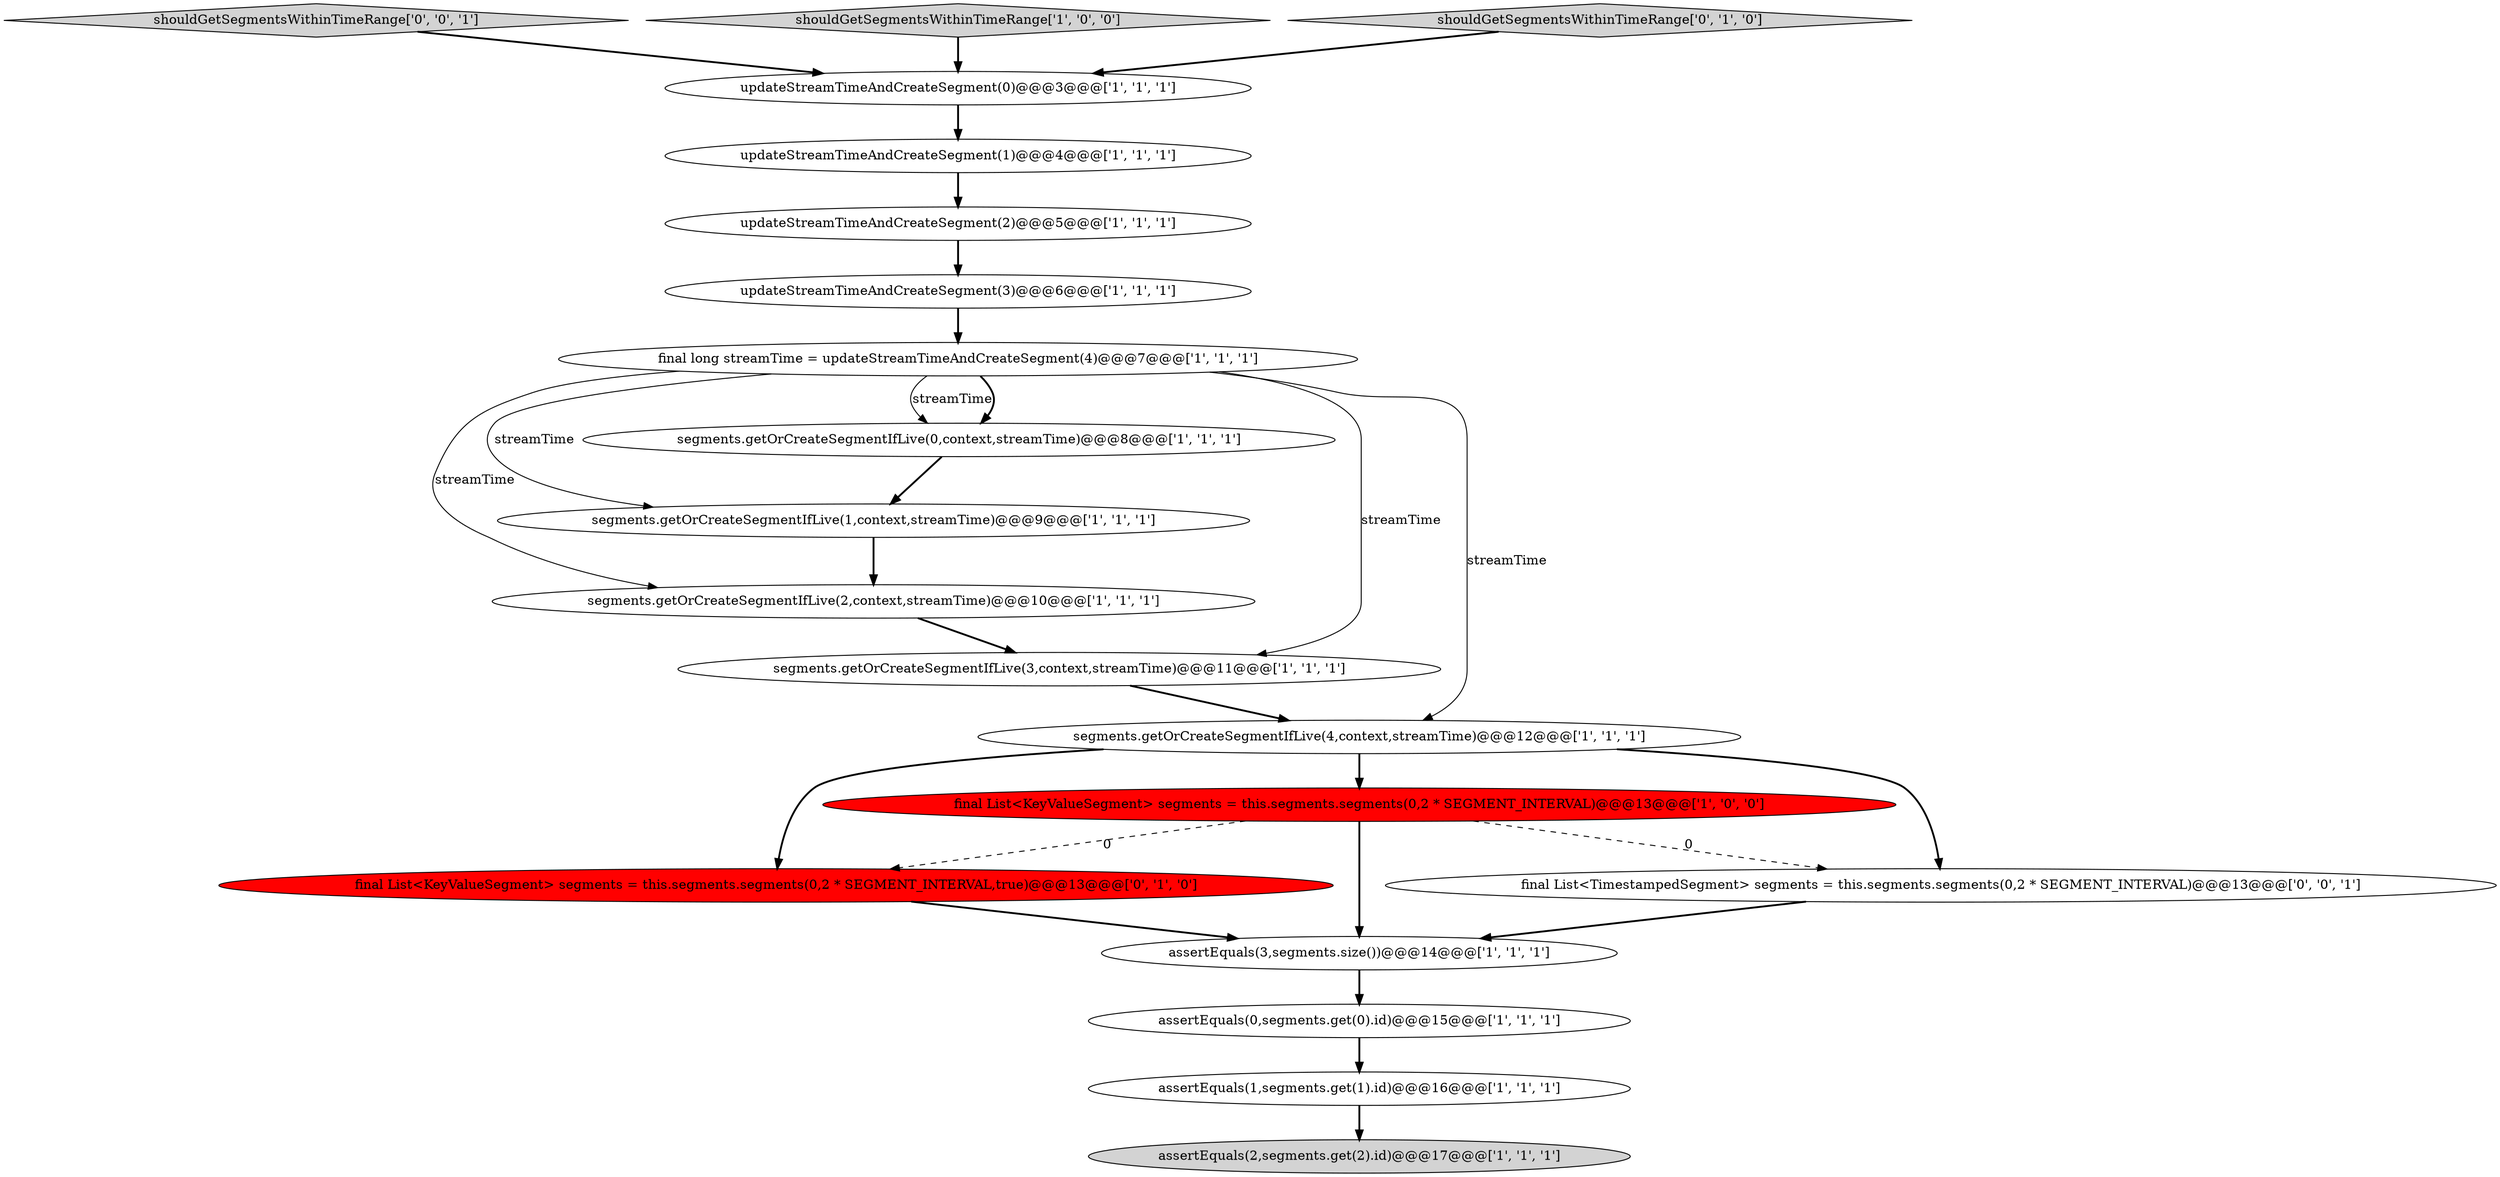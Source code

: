 digraph {
0 [style = filled, label = "updateStreamTimeAndCreateSegment(2)@@@5@@@['1', '1', '1']", fillcolor = white, shape = ellipse image = "AAA0AAABBB1BBB"];
16 [style = filled, label = "final List<KeyValueSegment> segments = this.segments.segments(0,2 * SEGMENT_INTERVAL,true)@@@13@@@['0', '1', '0']", fillcolor = red, shape = ellipse image = "AAA1AAABBB2BBB"];
4 [style = filled, label = "final List<KeyValueSegment> segments = this.segments.segments(0,2 * SEGMENT_INTERVAL)@@@13@@@['1', '0', '0']", fillcolor = red, shape = ellipse image = "AAA1AAABBB1BBB"];
3 [style = filled, label = "segments.getOrCreateSegmentIfLive(0,context,streamTime)@@@8@@@['1', '1', '1']", fillcolor = white, shape = ellipse image = "AAA0AAABBB1BBB"];
6 [style = filled, label = "segments.getOrCreateSegmentIfLive(2,context,streamTime)@@@10@@@['1', '1', '1']", fillcolor = white, shape = ellipse image = "AAA0AAABBB1BBB"];
18 [style = filled, label = "shouldGetSegmentsWithinTimeRange['0', '0', '1']", fillcolor = lightgray, shape = diamond image = "AAA0AAABBB3BBB"];
12 [style = filled, label = "updateStreamTimeAndCreateSegment(0)@@@3@@@['1', '1', '1']", fillcolor = white, shape = ellipse image = "AAA0AAABBB1BBB"];
1 [style = filled, label = "segments.getOrCreateSegmentIfLive(4,context,streamTime)@@@12@@@['1', '1', '1']", fillcolor = white, shape = ellipse image = "AAA0AAABBB1BBB"];
2 [style = filled, label = "updateStreamTimeAndCreateSegment(1)@@@4@@@['1', '1', '1']", fillcolor = white, shape = ellipse image = "AAA0AAABBB1BBB"];
9 [style = filled, label = "final long streamTime = updateStreamTimeAndCreateSegment(4)@@@7@@@['1', '1', '1']", fillcolor = white, shape = ellipse image = "AAA0AAABBB1BBB"];
13 [style = filled, label = "segments.getOrCreateSegmentIfLive(3,context,streamTime)@@@11@@@['1', '1', '1']", fillcolor = white, shape = ellipse image = "AAA0AAABBB1BBB"];
8 [style = filled, label = "updateStreamTimeAndCreateSegment(3)@@@6@@@['1', '1', '1']", fillcolor = white, shape = ellipse image = "AAA0AAABBB1BBB"];
5 [style = filled, label = "assertEquals(2,segments.get(2).id)@@@17@@@['1', '1', '1']", fillcolor = lightgray, shape = ellipse image = "AAA0AAABBB1BBB"];
19 [style = filled, label = "final List<TimestampedSegment> segments = this.segments.segments(0,2 * SEGMENT_INTERVAL)@@@13@@@['0', '0', '1']", fillcolor = white, shape = ellipse image = "AAA0AAABBB3BBB"];
11 [style = filled, label = "assertEquals(3,segments.size())@@@14@@@['1', '1', '1']", fillcolor = white, shape = ellipse image = "AAA0AAABBB1BBB"];
15 [style = filled, label = "assertEquals(0,segments.get(0).id)@@@15@@@['1', '1', '1']", fillcolor = white, shape = ellipse image = "AAA0AAABBB1BBB"];
7 [style = filled, label = "assertEquals(1,segments.get(1).id)@@@16@@@['1', '1', '1']", fillcolor = white, shape = ellipse image = "AAA0AAABBB1BBB"];
14 [style = filled, label = "shouldGetSegmentsWithinTimeRange['1', '0', '0']", fillcolor = lightgray, shape = diamond image = "AAA0AAABBB1BBB"];
17 [style = filled, label = "shouldGetSegmentsWithinTimeRange['0', '1', '0']", fillcolor = lightgray, shape = diamond image = "AAA0AAABBB2BBB"];
10 [style = filled, label = "segments.getOrCreateSegmentIfLive(1,context,streamTime)@@@9@@@['1', '1', '1']", fillcolor = white, shape = ellipse image = "AAA0AAABBB1BBB"];
1->4 [style = bold, label=""];
16->11 [style = bold, label=""];
4->16 [style = dashed, label="0"];
15->7 [style = bold, label=""];
9->6 [style = solid, label="streamTime"];
18->12 [style = bold, label=""];
19->11 [style = bold, label=""];
9->10 [style = solid, label="streamTime"];
10->6 [style = bold, label=""];
13->1 [style = bold, label=""];
11->15 [style = bold, label=""];
9->3 [style = solid, label="streamTime"];
3->10 [style = bold, label=""];
12->2 [style = bold, label=""];
7->5 [style = bold, label=""];
2->0 [style = bold, label=""];
17->12 [style = bold, label=""];
9->13 [style = solid, label="streamTime"];
1->16 [style = bold, label=""];
6->13 [style = bold, label=""];
14->12 [style = bold, label=""];
0->8 [style = bold, label=""];
8->9 [style = bold, label=""];
9->3 [style = bold, label=""];
4->19 [style = dashed, label="0"];
9->1 [style = solid, label="streamTime"];
1->19 [style = bold, label=""];
4->11 [style = bold, label=""];
}
